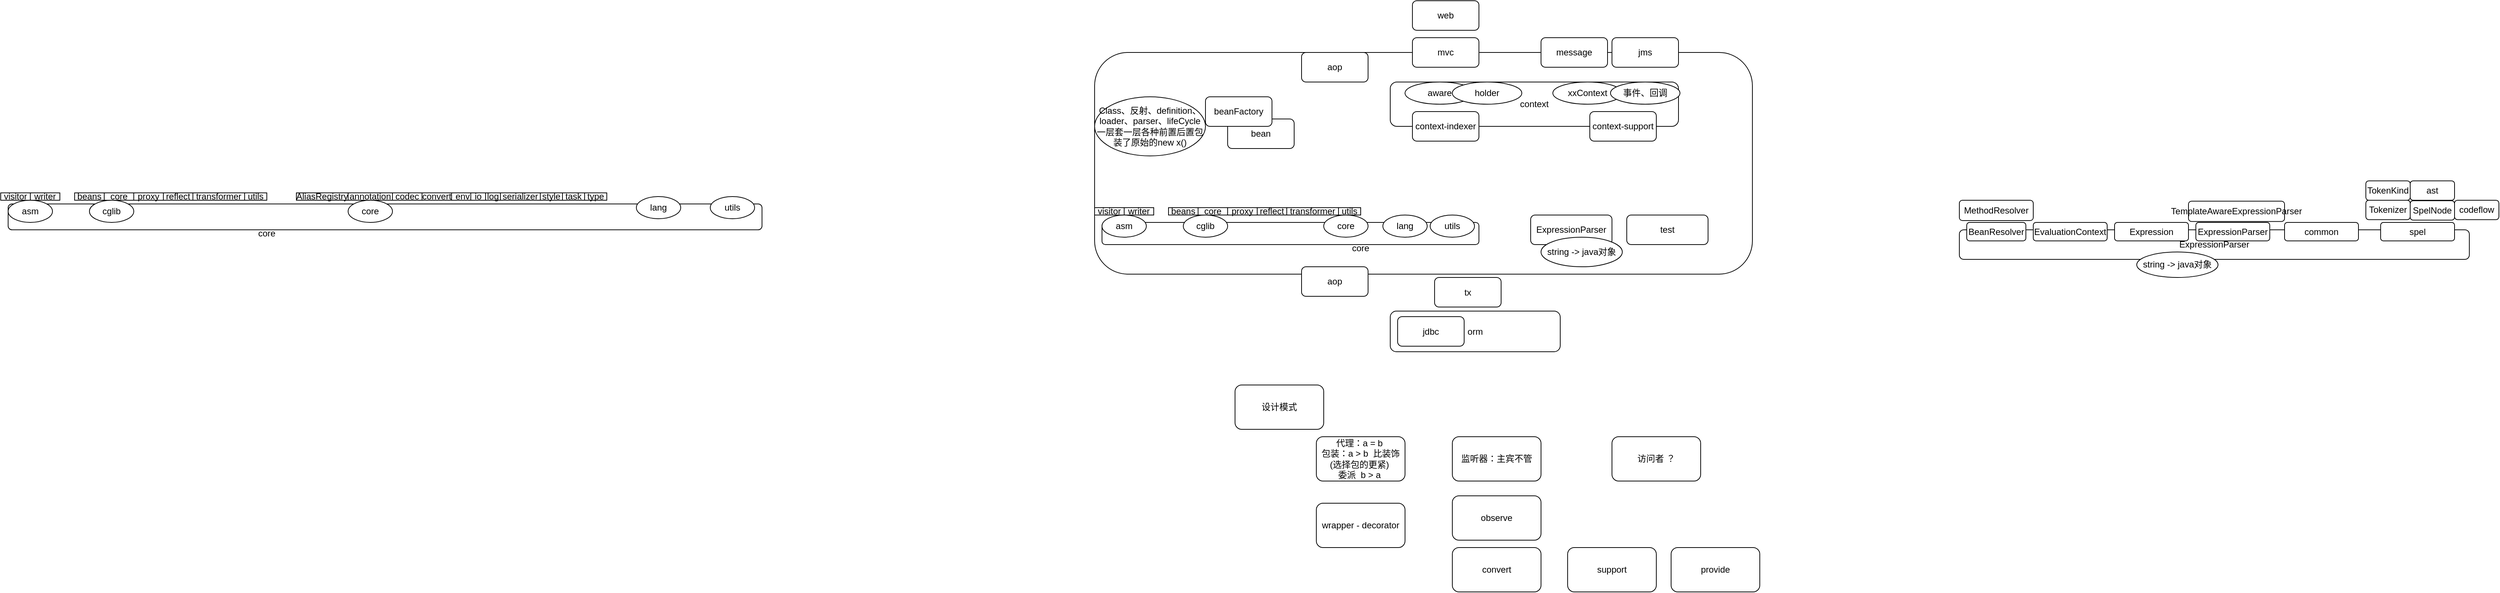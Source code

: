 <mxfile version="21.2.3" type="github">
  <diagram name="第 1 页" id="NtwjsM_fb3mV0uxdRXDD">
    <mxGraphModel dx="3020" dy="764" grid="1" gridSize="10" guides="1" tooltips="1" connect="1" arrows="1" fold="1" page="1" pageScale="1" pageWidth="827" pageHeight="1169" math="0" shadow="0">
      <root>
        <mxCell id="0" />
        <mxCell id="1" parent="0" />
        <mxCell id="8DVjuy1b9_jXpODUJ3VI-24" value="" style="rounded=1;whiteSpace=wrap;html=1;" parent="1" vertex="1">
          <mxGeometry x="-160" y="240" width="890" height="300" as="geometry" />
        </mxCell>
        <mxCell id="8DVjuy1b9_jXpODUJ3VI-13" value="orm" style="rounded=1;whiteSpace=wrap;html=1;" parent="1" vertex="1">
          <mxGeometry x="240" y="590" width="230" height="55" as="geometry" />
        </mxCell>
        <mxCell id="8DVjuy1b9_jXpODUJ3VI-1" value="bean" style="rounded=1;whiteSpace=wrap;html=1;" parent="1" vertex="1">
          <mxGeometry x="20" y="330" width="90" height="40" as="geometry" />
        </mxCell>
        <mxCell id="8DVjuy1b9_jXpODUJ3VI-2" value="beanFactory" style="rounded=1;whiteSpace=wrap;html=1;" parent="1" vertex="1">
          <mxGeometry x="-10" y="300" width="90" height="40" as="geometry" />
        </mxCell>
        <mxCell id="8DVjuy1b9_jXpODUJ3VI-3" value="context" style="rounded=1;whiteSpace=wrap;html=1;" parent="1" vertex="1">
          <mxGeometry x="240" y="280" width="390" height="60" as="geometry" />
        </mxCell>
        <mxCell id="8DVjuy1b9_jXpODUJ3VI-4" value="context-indexer" style="rounded=1;whiteSpace=wrap;html=1;" parent="1" vertex="1">
          <mxGeometry x="270" y="320" width="90" height="40" as="geometry" />
        </mxCell>
        <mxCell id="8DVjuy1b9_jXpODUJ3VI-7" value="context-support" style="rounded=1;whiteSpace=wrap;html=1;" parent="1" vertex="1">
          <mxGeometry x="510" y="320" width="90" height="40" as="geometry" />
        </mxCell>
        <mxCell id="8DVjuy1b9_jXpODUJ3VI-8" value="" style="rounded=1;whiteSpace=wrap;html=1;" parent="1" vertex="1">
          <mxGeometry x="-150" y="470" width="510" height="30" as="geometry" />
        </mxCell>
        <mxCell id="8DVjuy1b9_jXpODUJ3VI-9" value="ExpressionParser" style="rounded=1;whiteSpace=wrap;html=1;" parent="1" vertex="1">
          <mxGeometry x="430" y="460" width="110" height="40" as="geometry" />
        </mxCell>
        <mxCell id="8DVjuy1b9_jXpODUJ3VI-10" value="jdbc" style="rounded=1;whiteSpace=wrap;html=1;" parent="1" vertex="1">
          <mxGeometry x="250" y="597.5" width="90" height="40" as="geometry" />
        </mxCell>
        <mxCell id="8DVjuy1b9_jXpODUJ3VI-11" value="jms" style="rounded=1;whiteSpace=wrap;html=1;" parent="1" vertex="1">
          <mxGeometry x="540" y="220" width="90" height="40" as="geometry" />
        </mxCell>
        <mxCell id="8DVjuy1b9_jXpODUJ3VI-12" value="message" style="rounded=1;whiteSpace=wrap;html=1;" parent="1" vertex="1">
          <mxGeometry x="444" y="220" width="90" height="40" as="geometry" />
        </mxCell>
        <mxCell id="8DVjuy1b9_jXpODUJ3VI-14" value="mvc" style="rounded=1;whiteSpace=wrap;html=1;" parent="1" vertex="1">
          <mxGeometry x="270" y="220" width="90" height="40" as="geometry" />
        </mxCell>
        <mxCell id="8DVjuy1b9_jXpODUJ3VI-16" value="test" style="rounded=1;whiteSpace=wrap;html=1;" parent="1" vertex="1">
          <mxGeometry x="560" y="460" width="110" height="40" as="geometry" />
        </mxCell>
        <mxCell id="8DVjuy1b9_jXpODUJ3VI-17" value="tx" style="rounded=1;whiteSpace=wrap;html=1;" parent="1" vertex="1">
          <mxGeometry x="300" y="544.5" width="90" height="40" as="geometry" />
        </mxCell>
        <mxCell id="8DVjuy1b9_jXpODUJ3VI-18" value="web" style="rounded=1;whiteSpace=wrap;html=1;" parent="1" vertex="1">
          <mxGeometry x="270" y="170" width="90" height="40" as="geometry" />
        </mxCell>
        <mxCell id="8DVjuy1b9_jXpODUJ3VI-19" value="aop" style="rounded=1;whiteSpace=wrap;html=1;" parent="1" vertex="1">
          <mxGeometry x="120" y="240" width="90" height="40" as="geometry" />
        </mxCell>
        <mxCell id="8DVjuy1b9_jXpODUJ3VI-20" value="aop" style="rounded=1;whiteSpace=wrap;html=1;" parent="1" vertex="1">
          <mxGeometry x="120" y="530" width="90" height="40" as="geometry" />
        </mxCell>
        <mxCell id="8DVjuy1b9_jXpODUJ3VI-21" value="代理：a = b&amp;nbsp;&lt;br&gt;包装：a &amp;gt; b&amp;nbsp; 比装饰(选择包的更紧)&amp;nbsp;&lt;br&gt;委派&amp;nbsp; b &amp;gt; a&amp;nbsp;" style="rounded=1;whiteSpace=wrap;html=1;" parent="1" vertex="1">
          <mxGeometry x="140" y="760" width="120" height="60" as="geometry" />
        </mxCell>
        <mxCell id="8DVjuy1b9_jXpODUJ3VI-22" value="设计模式" style="rounded=1;whiteSpace=wrap;html=1;" parent="1" vertex="1">
          <mxGeometry x="30" y="690" width="120" height="60" as="geometry" />
        </mxCell>
        <mxCell id="8DVjuy1b9_jXpODUJ3VI-23" value="监听器：主宾不管" style="rounded=1;whiteSpace=wrap;html=1;" parent="1" vertex="1">
          <mxGeometry x="324" y="760" width="120" height="60" as="geometry" />
        </mxCell>
        <mxCell id="8DVjuy1b9_jXpODUJ3VI-25" value="访问者 ？" style="rounded=1;whiteSpace=wrap;html=1;" parent="1" vertex="1">
          <mxGeometry x="540" y="760" width="120" height="60" as="geometry" />
        </mxCell>
        <mxCell id="8DVjuy1b9_jXpODUJ3VI-26" value="wrapper - decorator" style="rounded=1;whiteSpace=wrap;html=1;" parent="1" vertex="1">
          <mxGeometry x="140" y="850" width="120" height="60" as="geometry" />
        </mxCell>
        <mxCell id="8DVjuy1b9_jXpODUJ3VI-27" value="observe" style="rounded=1;whiteSpace=wrap;html=1;" parent="1" vertex="1">
          <mxGeometry x="324" y="840" width="120" height="60" as="geometry" />
        </mxCell>
        <mxCell id="8DVjuy1b9_jXpODUJ3VI-28" value="convert" style="rounded=1;whiteSpace=wrap;html=1;" parent="1" vertex="1">
          <mxGeometry x="324" y="910" width="120" height="60" as="geometry" />
        </mxCell>
        <mxCell id="8DVjuy1b9_jXpODUJ3VI-29" value="support" style="rounded=1;whiteSpace=wrap;html=1;" parent="1" vertex="1">
          <mxGeometry x="480" y="910" width="120" height="60" as="geometry" />
        </mxCell>
        <mxCell id="8DVjuy1b9_jXpODUJ3VI-30" value="provide" style="rounded=1;whiteSpace=wrap;html=1;" parent="1" vertex="1">
          <mxGeometry x="620" y="910" width="120" height="60" as="geometry" />
        </mxCell>
        <mxCell id="IgkVl0Ok6L5CEyOmN0SB-1" value="string -&amp;gt; java对象" style="ellipse;whiteSpace=wrap;html=1;" parent="1" vertex="1">
          <mxGeometry x="444" y="490" width="110" height="40" as="geometry" />
        </mxCell>
        <mxCell id="IgkVl0Ok6L5CEyOmN0SB-2" value="aware" style="ellipse;whiteSpace=wrap;html=1;" parent="1" vertex="1">
          <mxGeometry x="260" y="280" width="94" height="30" as="geometry" />
        </mxCell>
        <mxCell id="IgkVl0Ok6L5CEyOmN0SB-3" value="holder" style="ellipse;whiteSpace=wrap;html=1;" parent="1" vertex="1">
          <mxGeometry x="324" y="280" width="94" height="30" as="geometry" />
        </mxCell>
        <mxCell id="IgkVl0Ok6L5CEyOmN0SB-4" value="xxContext" style="ellipse;whiteSpace=wrap;html=1;" parent="1" vertex="1">
          <mxGeometry x="460" y="280" width="94" height="30" as="geometry" />
        </mxCell>
        <mxCell id="IgkVl0Ok6L5CEyOmN0SB-5" value="事件、回调" style="ellipse;whiteSpace=wrap;html=1;" parent="1" vertex="1">
          <mxGeometry x="538" y="280" width="94" height="30" as="geometry" />
        </mxCell>
        <mxCell id="IgkVl0Ok6L5CEyOmN0SB-6" value="Class、反射、definition、loader、parser、lifeCycle一层套一层各种前置后置包装了原始的new x()" style="ellipse;whiteSpace=wrap;html=1;" parent="1" vertex="1">
          <mxGeometry x="-160" y="300" width="150" height="80" as="geometry" />
        </mxCell>
        <mxCell id="6bYrUJhqg-hXXueT0Fsd-1" value="asm" style="ellipse;whiteSpace=wrap;html=1;" parent="1" vertex="1">
          <mxGeometry x="-150" y="460" width="60" height="30" as="geometry" />
        </mxCell>
        <mxCell id="6bYrUJhqg-hXXueT0Fsd-2" value="cglib" style="ellipse;whiteSpace=wrap;html=1;" parent="1" vertex="1">
          <mxGeometry x="-40" y="460" width="60" height="30" as="geometry" />
        </mxCell>
        <mxCell id="6bYrUJhqg-hXXueT0Fsd-3" value="core" style="ellipse;whiteSpace=wrap;html=1;" parent="1" vertex="1">
          <mxGeometry x="150" y="460" width="60" height="30" as="geometry" />
        </mxCell>
        <mxCell id="6bYrUJhqg-hXXueT0Fsd-4" value="lang" style="ellipse;whiteSpace=wrap;html=1;" parent="1" vertex="1">
          <mxGeometry x="230" y="460" width="60" height="30" as="geometry" />
        </mxCell>
        <mxCell id="6bYrUJhqg-hXXueT0Fsd-5" value="utils" style="ellipse;whiteSpace=wrap;html=1;" parent="1" vertex="1">
          <mxGeometry x="294" y="460" width="60" height="30" as="geometry" />
        </mxCell>
        <mxCell id="6bYrUJhqg-hXXueT0Fsd-7" value="core" style="text;html=1;strokeColor=none;fillColor=none;align=center;verticalAlign=middle;whiteSpace=wrap;rounded=0;" parent="1" vertex="1">
          <mxGeometry x="170" y="490" width="60" height="30" as="geometry" />
        </mxCell>
        <mxCell id="C8vnqu5Hma9AOiLz9f1y-1" value="visitor" style="rounded=0;whiteSpace=wrap;html=1;" parent="1" vertex="1">
          <mxGeometry x="-160" y="450" width="40" height="10" as="geometry" />
        </mxCell>
        <mxCell id="C8vnqu5Hma9AOiLz9f1y-2" value="writer" style="rounded=0;whiteSpace=wrap;html=1;" parent="1" vertex="1">
          <mxGeometry x="-120" y="450" width="40" height="10" as="geometry" />
        </mxCell>
        <mxCell id="C8vnqu5Hma9AOiLz9f1y-3" value="beans" style="rounded=0;whiteSpace=wrap;html=1;" parent="1" vertex="1">
          <mxGeometry x="-60" y="450" width="40" height="10" as="geometry" />
        </mxCell>
        <mxCell id="C8vnqu5Hma9AOiLz9f1y-4" value="core" style="rounded=0;whiteSpace=wrap;html=1;" parent="1" vertex="1">
          <mxGeometry x="-20" y="450" width="40" height="10" as="geometry" />
        </mxCell>
        <mxCell id="C8vnqu5Hma9AOiLz9f1y-5" value="proxy" style="rounded=0;whiteSpace=wrap;html=1;" parent="1" vertex="1">
          <mxGeometry x="20" y="450" width="40" height="10" as="geometry" />
        </mxCell>
        <mxCell id="C8vnqu5Hma9AOiLz9f1y-6" value="reflect" style="rounded=0;whiteSpace=wrap;html=1;" parent="1" vertex="1">
          <mxGeometry x="60" y="450" width="40" height="10" as="geometry" />
        </mxCell>
        <mxCell id="C8vnqu5Hma9AOiLz9f1y-7" value="transformer" style="rounded=0;whiteSpace=wrap;html=1;" parent="1" vertex="1">
          <mxGeometry x="100" y="450" width="70" height="10" as="geometry" />
        </mxCell>
        <mxCell id="C8vnqu5Hma9AOiLz9f1y-8" value="utils" style="rounded=0;whiteSpace=wrap;html=1;" parent="1" vertex="1">
          <mxGeometry x="170" y="450" width="30" height="10" as="geometry" />
        </mxCell>
        <mxCell id="C8vnqu5Hma9AOiLz9f1y-9" value="" style="rounded=1;whiteSpace=wrap;html=1;" parent="1" vertex="1">
          <mxGeometry x="-1630" y="445" width="1020" height="35" as="geometry" />
        </mxCell>
        <mxCell id="C8vnqu5Hma9AOiLz9f1y-10" value="asm" style="ellipse;whiteSpace=wrap;html=1;" parent="1" vertex="1">
          <mxGeometry x="-1630" y="440" width="60" height="30" as="geometry" />
        </mxCell>
        <mxCell id="C8vnqu5Hma9AOiLz9f1y-11" value="cglib" style="ellipse;whiteSpace=wrap;html=1;" parent="1" vertex="1">
          <mxGeometry x="-1520" y="440" width="60" height="30" as="geometry" />
        </mxCell>
        <mxCell id="C8vnqu5Hma9AOiLz9f1y-12" value="core" style="ellipse;whiteSpace=wrap;html=1;" parent="1" vertex="1">
          <mxGeometry x="-1170" y="440" width="60" height="30" as="geometry" />
        </mxCell>
        <mxCell id="C8vnqu5Hma9AOiLz9f1y-13" value="lang" style="ellipse;whiteSpace=wrap;html=1;" parent="1" vertex="1">
          <mxGeometry x="-780" y="435" width="60" height="30" as="geometry" />
        </mxCell>
        <mxCell id="C8vnqu5Hma9AOiLz9f1y-14" value="utils" style="ellipse;whiteSpace=wrap;html=1;" parent="1" vertex="1">
          <mxGeometry x="-680" y="435" width="60" height="30" as="geometry" />
        </mxCell>
        <mxCell id="C8vnqu5Hma9AOiLz9f1y-15" value="core" style="text;html=1;strokeColor=none;fillColor=none;align=center;verticalAlign=middle;whiteSpace=wrap;rounded=0;" parent="1" vertex="1">
          <mxGeometry x="-1310" y="470" width="60" height="30" as="geometry" />
        </mxCell>
        <mxCell id="C8vnqu5Hma9AOiLz9f1y-16" value="visitor" style="rounded=0;whiteSpace=wrap;html=1;" parent="1" vertex="1">
          <mxGeometry x="-1640" y="430" width="40" height="10" as="geometry" />
        </mxCell>
        <mxCell id="C8vnqu5Hma9AOiLz9f1y-17" value="writer" style="rounded=0;whiteSpace=wrap;html=1;" parent="1" vertex="1">
          <mxGeometry x="-1600" y="430" width="40" height="10" as="geometry" />
        </mxCell>
        <mxCell id="C8vnqu5Hma9AOiLz9f1y-18" value="beans" style="rounded=0;whiteSpace=wrap;html=1;" parent="1" vertex="1">
          <mxGeometry x="-1540" y="430" width="40" height="10" as="geometry" />
        </mxCell>
        <mxCell id="C8vnqu5Hma9AOiLz9f1y-19" value="core" style="rounded=0;whiteSpace=wrap;html=1;" parent="1" vertex="1">
          <mxGeometry x="-1500" y="430" width="40" height="10" as="geometry" />
        </mxCell>
        <mxCell id="C8vnqu5Hma9AOiLz9f1y-20" value="proxy" style="rounded=0;whiteSpace=wrap;html=1;" parent="1" vertex="1">
          <mxGeometry x="-1460" y="430" width="40" height="10" as="geometry" />
        </mxCell>
        <mxCell id="C8vnqu5Hma9AOiLz9f1y-21" value="reflect" style="rounded=0;whiteSpace=wrap;html=1;" parent="1" vertex="1">
          <mxGeometry x="-1420" y="430" width="40" height="10" as="geometry" />
        </mxCell>
        <mxCell id="C8vnqu5Hma9AOiLz9f1y-22" value="transformer" style="rounded=0;whiteSpace=wrap;html=1;" parent="1" vertex="1">
          <mxGeometry x="-1380" y="430" width="70" height="10" as="geometry" />
        </mxCell>
        <mxCell id="C8vnqu5Hma9AOiLz9f1y-23" value="utils" style="rounded=0;whiteSpace=wrap;html=1;" parent="1" vertex="1">
          <mxGeometry x="-1310" y="430" width="30" height="10" as="geometry" />
        </mxCell>
        <mxCell id="lfe7L7_-W3CcYf6JYdEf-1" value="&lt;div class=&quot;lake-content&quot;&gt;AliasRegistry&lt;/div&gt;" style="rounded=0;whiteSpace=wrap;html=1;" vertex="1" parent="1">
          <mxGeometry x="-1240" y="430" width="70" height="10" as="geometry" />
        </mxCell>
        <mxCell id="lfe7L7_-W3CcYf6JYdEf-2" value="&lt;div class=&quot;lake-content&quot;&gt;annotation&lt;/div&gt;" style="rounded=0;whiteSpace=wrap;html=1;" vertex="1" parent="1">
          <mxGeometry x="-1170" y="430" width="60" height="10" as="geometry" />
        </mxCell>
        <mxCell id="lfe7L7_-W3CcYf6JYdEf-4" value="&lt;div class=&quot;lake-content&quot;&gt;codec&lt;/div&gt;" style="rounded=0;whiteSpace=wrap;html=1;" vertex="1" parent="1">
          <mxGeometry x="-1110" y="430" width="40" height="10" as="geometry" />
        </mxCell>
        <mxCell id="lfe7L7_-W3CcYf6JYdEf-5" value="&lt;div class=&quot;lake-content&quot;&gt;convert&lt;/div&gt;" style="rounded=0;whiteSpace=wrap;html=1;" vertex="1" parent="1">
          <mxGeometry x="-1070" y="430" width="40" height="10" as="geometry" />
        </mxCell>
        <mxCell id="lfe7L7_-W3CcYf6JYdEf-6" value="&lt;div class=&quot;lake-content&quot;&gt;env&lt;/div&gt;" style="rounded=0;whiteSpace=wrap;html=1;" vertex="1" parent="1">
          <mxGeometry x="-1030" y="430" width="30" height="10" as="geometry" />
        </mxCell>
        <mxCell id="lfe7L7_-W3CcYf6JYdEf-7" value="&lt;div class=&quot;lake-content&quot;&gt;io&lt;/div&gt;" style="rounded=0;whiteSpace=wrap;html=1;" vertex="1" parent="1">
          <mxGeometry x="-1004" y="430" width="20" height="10" as="geometry" />
        </mxCell>
        <mxCell id="lfe7L7_-W3CcYf6JYdEf-8" value="&lt;div class=&quot;lake-content&quot;&gt;log&lt;/div&gt;" style="rounded=0;whiteSpace=wrap;html=1;" vertex="1" parent="1">
          <mxGeometry x="-984" y="430" width="20" height="10" as="geometry" />
        </mxCell>
        <mxCell id="lfe7L7_-W3CcYf6JYdEf-9" value="&lt;div class=&quot;lake-content&quot;&gt;serializer&lt;/div&gt;" style="rounded=0;whiteSpace=wrap;html=1;" vertex="1" parent="1">
          <mxGeometry x="-964" y="430" width="54" height="10" as="geometry" />
        </mxCell>
        <mxCell id="lfe7L7_-W3CcYf6JYdEf-10" value="&lt;div class=&quot;lake-content&quot;&gt;style&lt;/div&gt;" style="rounded=0;whiteSpace=wrap;html=1;" vertex="1" parent="1">
          <mxGeometry x="-910" y="430" width="30" height="10" as="geometry" />
        </mxCell>
        <mxCell id="lfe7L7_-W3CcYf6JYdEf-11" value="&lt;div class=&quot;lake-content&quot;&gt;task&lt;/div&gt;" style="rounded=0;whiteSpace=wrap;html=1;" vertex="1" parent="1">
          <mxGeometry x="-880" y="430" width="30" height="10" as="geometry" />
        </mxCell>
        <mxCell id="lfe7L7_-W3CcYf6JYdEf-12" value="&lt;div class=&quot;lake-content&quot;&gt;type&lt;/div&gt;" style="rounded=0;whiteSpace=wrap;html=1;" vertex="1" parent="1">
          <mxGeometry x="-850" y="430" width="30" height="10" as="geometry" />
        </mxCell>
        <mxCell id="lfe7L7_-W3CcYf6JYdEf-14" value="ExpressionParser" style="rounded=1;whiteSpace=wrap;html=1;" vertex="1" parent="1">
          <mxGeometry x="1010" y="480" width="690" height="40" as="geometry" />
        </mxCell>
        <mxCell id="lfe7L7_-W3CcYf6JYdEf-15" value="string -&amp;gt; java对象" style="ellipse;whiteSpace=wrap;html=1;" vertex="1" parent="1">
          <mxGeometry x="1250" y="510" width="110" height="34.5" as="geometry" />
        </mxCell>
        <mxCell id="lfe7L7_-W3CcYf6JYdEf-16" value="BeanResolver" style="rounded=1;whiteSpace=wrap;html=1;" vertex="1" parent="1">
          <mxGeometry x="1020" y="470" width="80" height="25" as="geometry" />
        </mxCell>
        <mxCell id="lfe7L7_-W3CcYf6JYdEf-17" value="EvaluationContext" style="rounded=1;whiteSpace=wrap;html=1;" vertex="1" parent="1">
          <mxGeometry x="1110" y="470" width="100" height="25" as="geometry" />
        </mxCell>
        <mxCell id="lfe7L7_-W3CcYf6JYdEf-18" value="Expression" style="rounded=1;whiteSpace=wrap;html=1;" vertex="1" parent="1">
          <mxGeometry x="1220" y="470" width="100" height="25" as="geometry" />
        </mxCell>
        <mxCell id="lfe7L7_-W3CcYf6JYdEf-19" value="ExpressionParser" style="rounded=1;whiteSpace=wrap;html=1;" vertex="1" parent="1">
          <mxGeometry x="1330" y="470" width="100" height="25" as="geometry" />
        </mxCell>
        <mxCell id="lfe7L7_-W3CcYf6JYdEf-20" value="MethodResolver" style="rounded=1;whiteSpace=wrap;html=1;" vertex="1" parent="1">
          <mxGeometry x="1010" y="440" width="100" height="27.5" as="geometry" />
        </mxCell>
        <mxCell id="lfe7L7_-W3CcYf6JYdEf-21" value="common" style="rounded=1;whiteSpace=wrap;html=1;" vertex="1" parent="1">
          <mxGeometry x="1450" y="470" width="100" height="25" as="geometry" />
        </mxCell>
        <mxCell id="lfe7L7_-W3CcYf6JYdEf-22" value="TemplateAwareExpressionParser" style="rounded=1;whiteSpace=wrap;html=1;" vertex="1" parent="1">
          <mxGeometry x="1320" y="441.25" width="130" height="27.5" as="geometry" />
        </mxCell>
        <mxCell id="lfe7L7_-W3CcYf6JYdEf-23" value="spel" style="rounded=1;whiteSpace=wrap;html=1;" vertex="1" parent="1">
          <mxGeometry x="1580" y="470" width="100" height="25" as="geometry" />
        </mxCell>
        <mxCell id="lfe7L7_-W3CcYf6JYdEf-24" value="Tokenizer" style="rounded=1;whiteSpace=wrap;html=1;" vertex="1" parent="1">
          <mxGeometry x="1560" y="440" width="60" height="26.25" as="geometry" />
        </mxCell>
        <mxCell id="lfe7L7_-W3CcYf6JYdEf-25" value="TokenKind" style="rounded=1;whiteSpace=wrap;html=1;" vertex="1" parent="1">
          <mxGeometry x="1560" y="413.75" width="60" height="26.25" as="geometry" />
        </mxCell>
        <mxCell id="lfe7L7_-W3CcYf6JYdEf-26" value="SpelNode" style="rounded=1;whiteSpace=wrap;html=1;" vertex="1" parent="1">
          <mxGeometry x="1620" y="440.63" width="60" height="26.25" as="geometry" />
        </mxCell>
        <mxCell id="lfe7L7_-W3CcYf6JYdEf-27" value="ast" style="rounded=1;whiteSpace=wrap;html=1;" vertex="1" parent="1">
          <mxGeometry x="1620" y="413.75" width="60" height="26.25" as="geometry" />
        </mxCell>
        <mxCell id="lfe7L7_-W3CcYf6JYdEf-28" value="codeflow" style="rounded=1;whiteSpace=wrap;html=1;" vertex="1" parent="1">
          <mxGeometry x="1680" y="440" width="60" height="26.25" as="geometry" />
        </mxCell>
      </root>
    </mxGraphModel>
  </diagram>
</mxfile>
